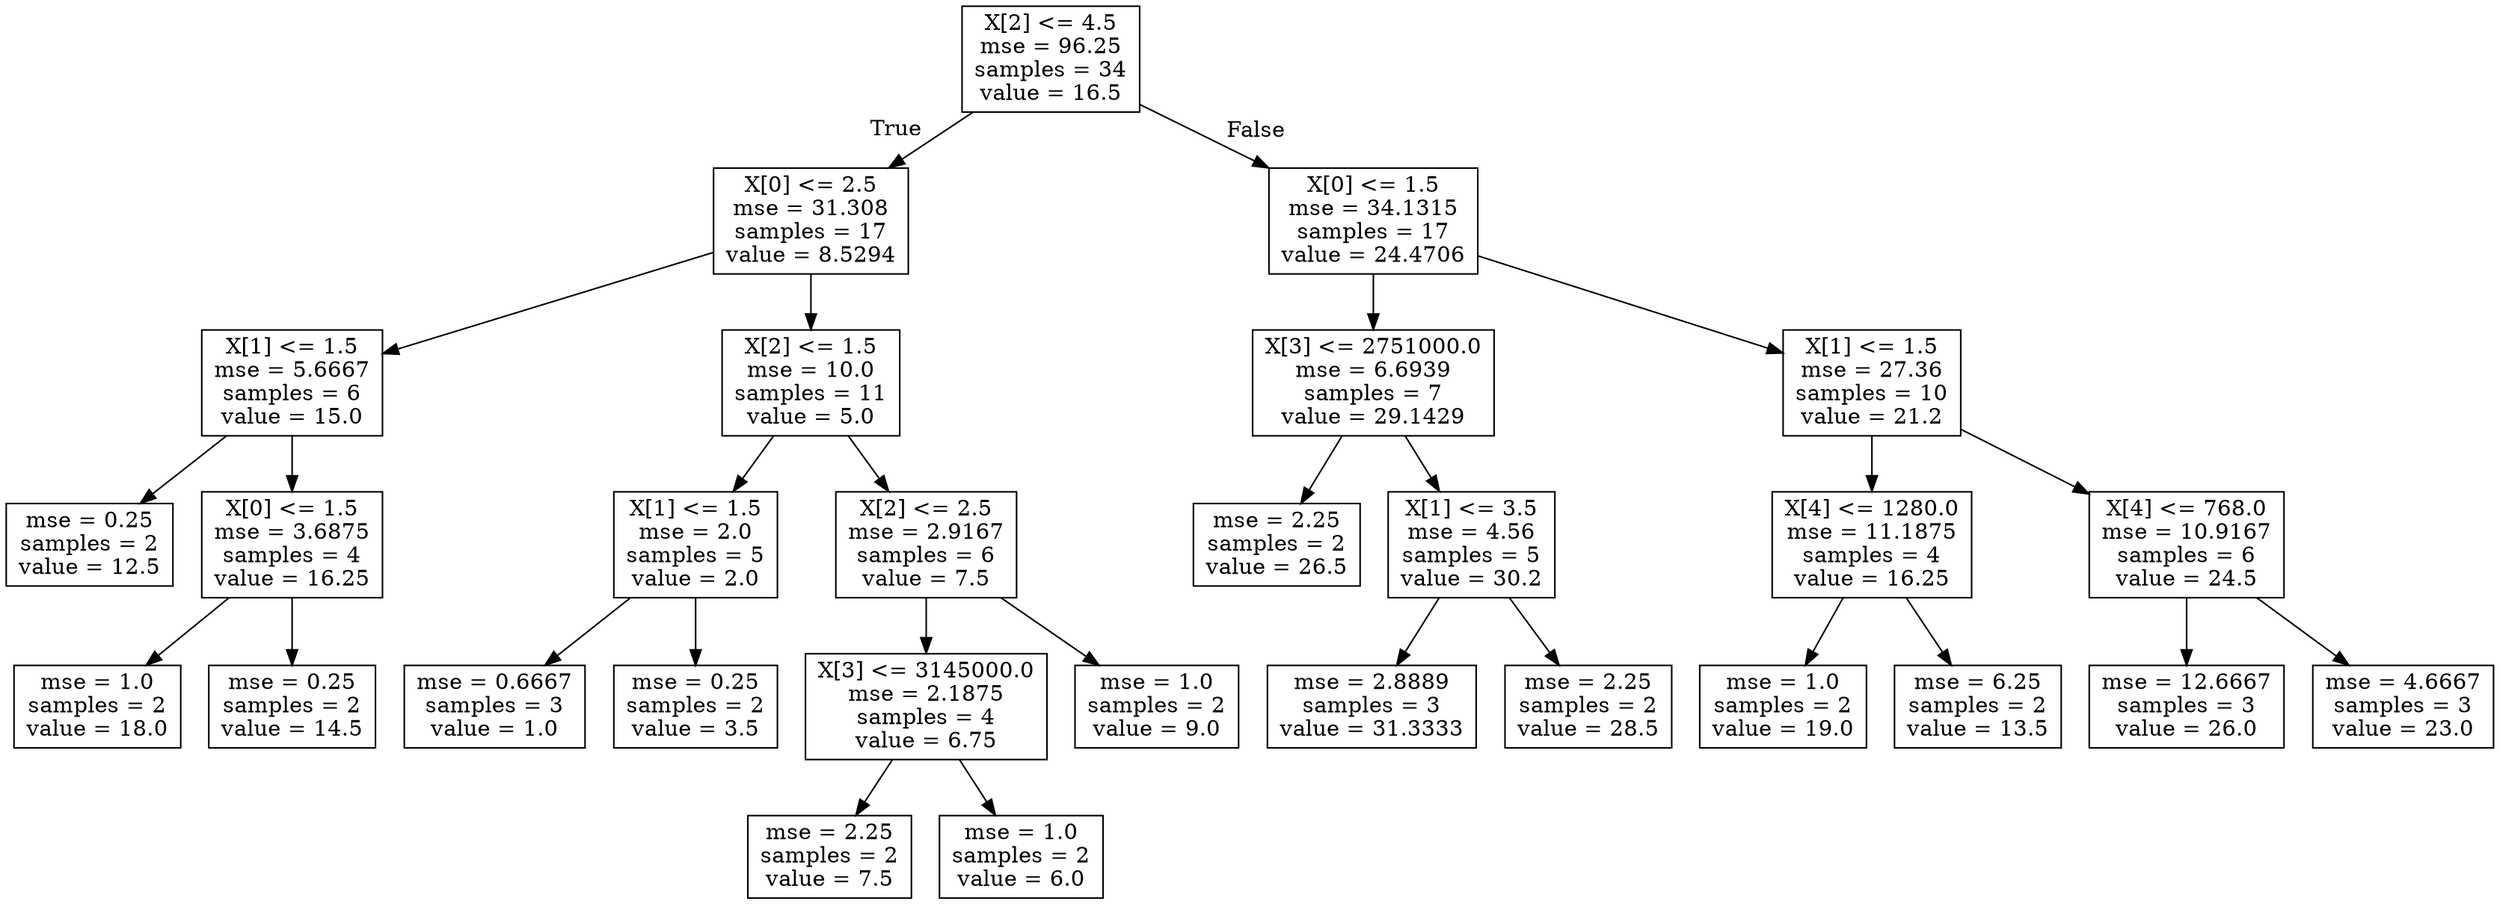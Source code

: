 digraph Tree {
node [shape=box] ;
0 [label="X[2] <= 4.5\nmse = 96.25\nsamples = 34\nvalue = 16.5"] ;
1 [label="X[0] <= 2.5\nmse = 31.308\nsamples = 17\nvalue = 8.5294"] ;
0 -> 1 [labeldistance=2.5, labelangle=45, headlabel="True"] ;
2 [label="X[1] <= 1.5\nmse = 5.6667\nsamples = 6\nvalue = 15.0"] ;
1 -> 2 ;
3 [label="mse = 0.25\nsamples = 2\nvalue = 12.5"] ;
2 -> 3 ;
4 [label="X[0] <= 1.5\nmse = 3.6875\nsamples = 4\nvalue = 16.25"] ;
2 -> 4 ;
5 [label="mse = 1.0\nsamples = 2\nvalue = 18.0"] ;
4 -> 5 ;
6 [label="mse = 0.25\nsamples = 2\nvalue = 14.5"] ;
4 -> 6 ;
7 [label="X[2] <= 1.5\nmse = 10.0\nsamples = 11\nvalue = 5.0"] ;
1 -> 7 ;
8 [label="X[1] <= 1.5\nmse = 2.0\nsamples = 5\nvalue = 2.0"] ;
7 -> 8 ;
9 [label="mse = 0.6667\nsamples = 3\nvalue = 1.0"] ;
8 -> 9 ;
10 [label="mse = 0.25\nsamples = 2\nvalue = 3.5"] ;
8 -> 10 ;
11 [label="X[2] <= 2.5\nmse = 2.9167\nsamples = 6\nvalue = 7.5"] ;
7 -> 11 ;
12 [label="X[3] <= 3145000.0\nmse = 2.1875\nsamples = 4\nvalue = 6.75"] ;
11 -> 12 ;
13 [label="mse = 2.25\nsamples = 2\nvalue = 7.5"] ;
12 -> 13 ;
14 [label="mse = 1.0\nsamples = 2\nvalue = 6.0"] ;
12 -> 14 ;
15 [label="mse = 1.0\nsamples = 2\nvalue = 9.0"] ;
11 -> 15 ;
16 [label="X[0] <= 1.5\nmse = 34.1315\nsamples = 17\nvalue = 24.4706"] ;
0 -> 16 [labeldistance=2.5, labelangle=-45, headlabel="False"] ;
17 [label="X[3] <= 2751000.0\nmse = 6.6939\nsamples = 7\nvalue = 29.1429"] ;
16 -> 17 ;
18 [label="mse = 2.25\nsamples = 2\nvalue = 26.5"] ;
17 -> 18 ;
19 [label="X[1] <= 3.5\nmse = 4.56\nsamples = 5\nvalue = 30.2"] ;
17 -> 19 ;
20 [label="mse = 2.8889\nsamples = 3\nvalue = 31.3333"] ;
19 -> 20 ;
21 [label="mse = 2.25\nsamples = 2\nvalue = 28.5"] ;
19 -> 21 ;
22 [label="X[1] <= 1.5\nmse = 27.36\nsamples = 10\nvalue = 21.2"] ;
16 -> 22 ;
23 [label="X[4] <= 1280.0\nmse = 11.1875\nsamples = 4\nvalue = 16.25"] ;
22 -> 23 ;
24 [label="mse = 1.0\nsamples = 2\nvalue = 19.0"] ;
23 -> 24 ;
25 [label="mse = 6.25\nsamples = 2\nvalue = 13.5"] ;
23 -> 25 ;
26 [label="X[4] <= 768.0\nmse = 10.9167\nsamples = 6\nvalue = 24.5"] ;
22 -> 26 ;
27 [label="mse = 12.6667\nsamples = 3\nvalue = 26.0"] ;
26 -> 27 ;
28 [label="mse = 4.6667\nsamples = 3\nvalue = 23.0"] ;
26 -> 28 ;
}